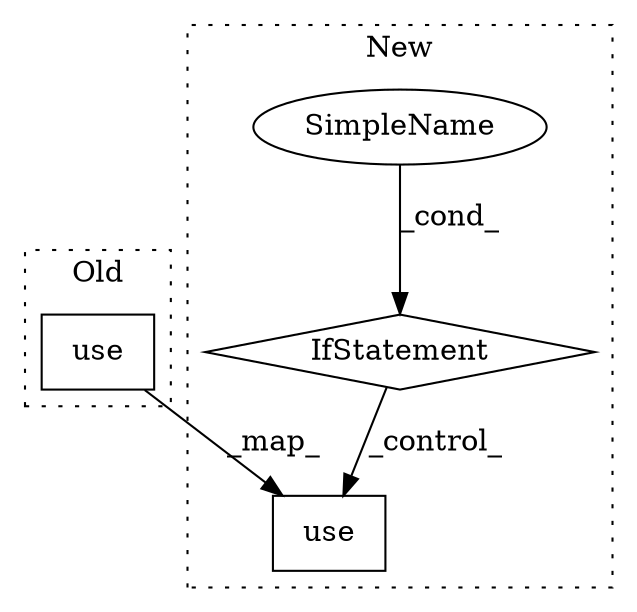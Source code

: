 digraph G {
subgraph cluster0 {
1 [label="use" a="32" s="1459,1471" l="4,1" shape="box"];
label = "Old";
style="dotted";
}
subgraph cluster1 {
2 [label="use" a="32" s="1544,1556" l="4,1" shape="box"];
3 [label="IfStatement" a="25" s="1469,1523" l="4,2" shape="diamond"];
4 [label="SimpleName" a="42" s="" l="" shape="ellipse"];
label = "New";
style="dotted";
}
1 -> 2 [label="_map_"];
3 -> 2 [label="_control_"];
4 -> 3 [label="_cond_"];
}